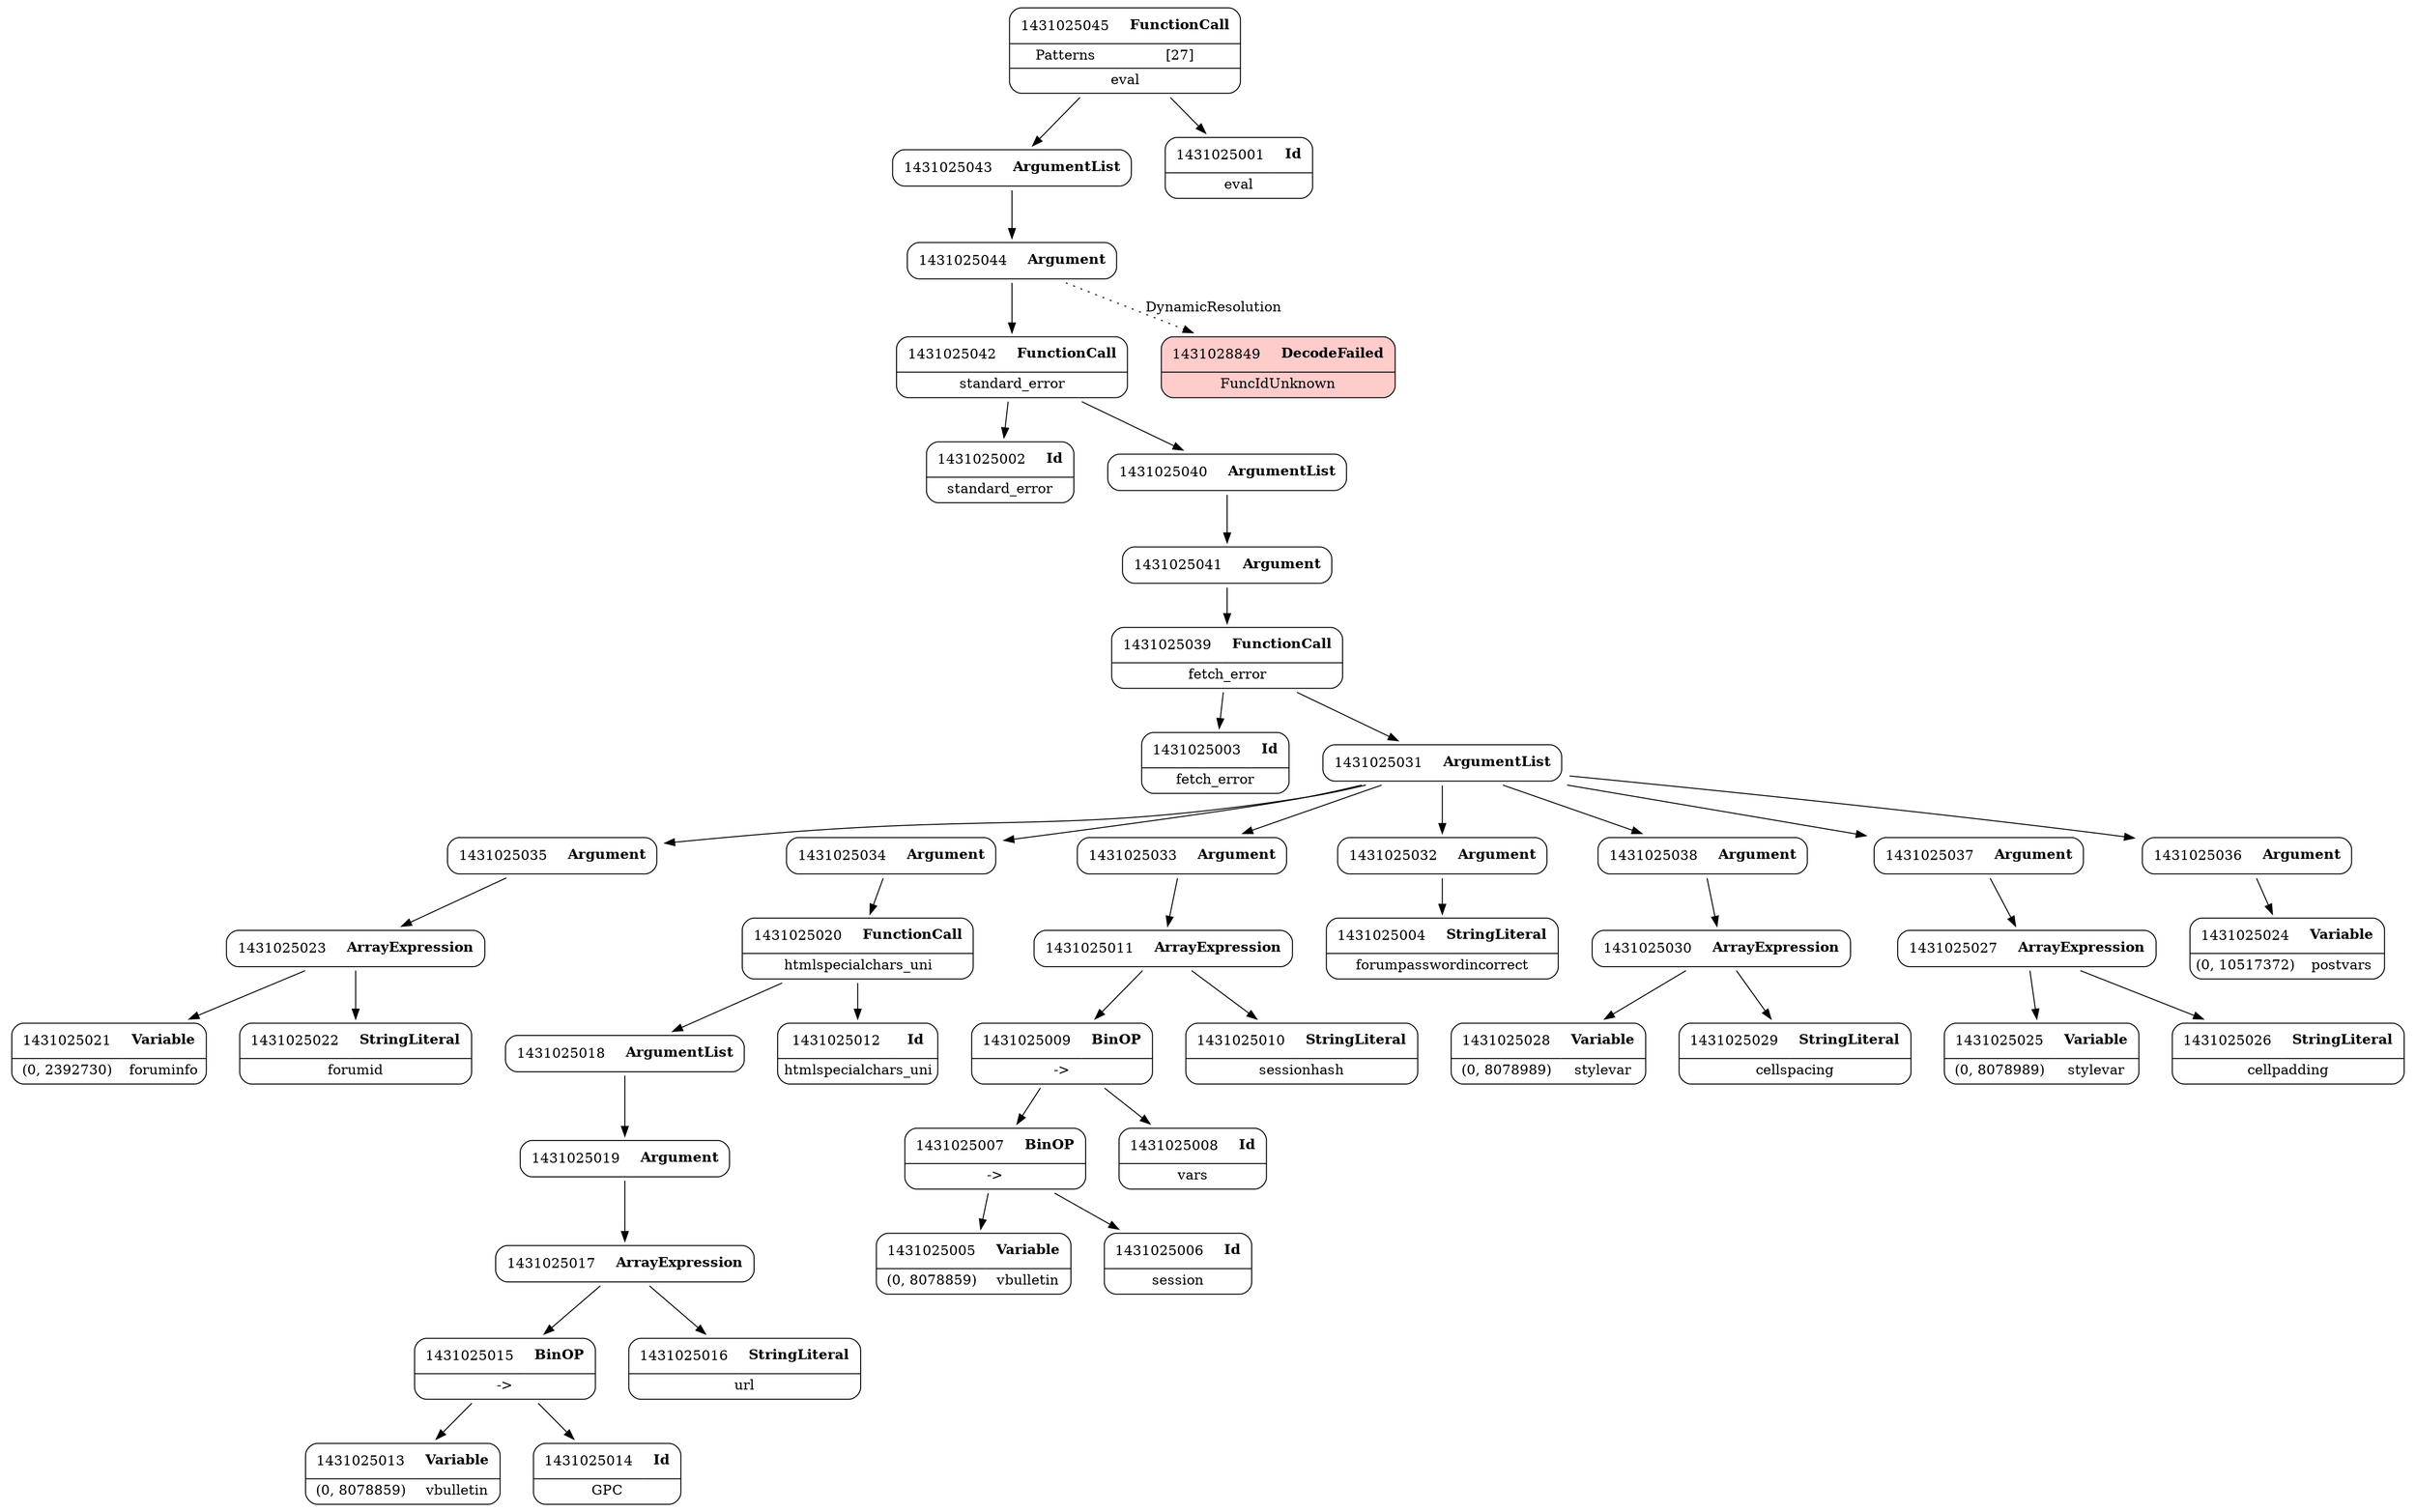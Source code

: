 digraph ast {
node [shape=none];
1431025035 [label=<<TABLE border='1' cellspacing='0' cellpadding='10' style='rounded' ><TR><TD border='0'>1431025035</TD><TD border='0'><B>Argument</B></TD></TR></TABLE>>];
1431025035 -> 1431025023 [weight=2];
1431025034 [label=<<TABLE border='1' cellspacing='0' cellpadding='10' style='rounded' ><TR><TD border='0'>1431025034</TD><TD border='0'><B>Argument</B></TD></TR></TABLE>>];
1431025034 -> 1431025020 [weight=2];
1431025033 [label=<<TABLE border='1' cellspacing='0' cellpadding='10' style='rounded' ><TR><TD border='0'>1431025033</TD><TD border='0'><B>Argument</B></TD></TR></TABLE>>];
1431025033 -> 1431025011 [weight=2];
1431025032 [label=<<TABLE border='1' cellspacing='0' cellpadding='10' style='rounded' ><TR><TD border='0'>1431025032</TD><TD border='0'><B>Argument</B></TD></TR></TABLE>>];
1431025032 -> 1431025004 [weight=2];
1431025039 [label=<<TABLE border='1' cellspacing='0' cellpadding='10' style='rounded' ><TR><TD border='0'>1431025039</TD><TD border='0'><B>FunctionCall</B></TD></TR><HR/><TR><TD border='0' cellpadding='5' colspan='2'>fetch_error</TD></TR></TABLE>>];
1431025039 -> 1431025003 [weight=2];
1431025039 -> 1431025031 [weight=2];
1431025038 [label=<<TABLE border='1' cellspacing='0' cellpadding='10' style='rounded' ><TR><TD border='0'>1431025038</TD><TD border='0'><B>Argument</B></TD></TR></TABLE>>];
1431025038 -> 1431025030 [weight=2];
1431025037 [label=<<TABLE border='1' cellspacing='0' cellpadding='10' style='rounded' ><TR><TD border='0'>1431025037</TD><TD border='0'><B>Argument</B></TD></TR></TABLE>>];
1431025037 -> 1431025027 [weight=2];
1431025036 [label=<<TABLE border='1' cellspacing='0' cellpadding='10' style='rounded' ><TR><TD border='0'>1431025036</TD><TD border='0'><B>Argument</B></TD></TR></TABLE>>];
1431025036 -> 1431025024 [weight=2];
1431025027 [label=<<TABLE border='1' cellspacing='0' cellpadding='10' style='rounded' ><TR><TD border='0'>1431025027</TD><TD border='0'><B>ArrayExpression</B></TD></TR></TABLE>>];
1431025027 -> 1431025025 [weight=2];
1431025027 -> 1431025026 [weight=2];
1431025026 [label=<<TABLE border='1' cellspacing='0' cellpadding='10' style='rounded' ><TR><TD border='0'>1431025026</TD><TD border='0'><B>StringLiteral</B></TD></TR><HR/><TR><TD border='0' cellpadding='5' colspan='2'>cellpadding</TD></TR></TABLE>>];
1431025025 [label=<<TABLE border='1' cellspacing='0' cellpadding='10' style='rounded' ><TR><TD border='0'>1431025025</TD><TD border='0'><B>Variable</B></TD></TR><HR/><TR><TD border='0' cellpadding='5'>(0, 8078989)</TD><TD border='0' cellpadding='5'>stylevar</TD></TR></TABLE>>];
1431025024 [label=<<TABLE border='1' cellspacing='0' cellpadding='10' style='rounded' ><TR><TD border='0'>1431025024</TD><TD border='0'><B>Variable</B></TD></TR><HR/><TR><TD border='0' cellpadding='5'>(0, 10517372)</TD><TD border='0' cellpadding='5'>postvars</TD></TR></TABLE>>];
1431025031 [label=<<TABLE border='1' cellspacing='0' cellpadding='10' style='rounded' ><TR><TD border='0'>1431025031</TD><TD border='0'><B>ArgumentList</B></TD></TR></TABLE>>];
1431025031 -> 1431025032 [weight=2];
1431025031 -> 1431025033 [weight=2];
1431025031 -> 1431025034 [weight=2];
1431025031 -> 1431025035 [weight=2];
1431025031 -> 1431025036 [weight=2];
1431025031 -> 1431025037 [weight=2];
1431025031 -> 1431025038 [weight=2];
1431025030 [label=<<TABLE border='1' cellspacing='0' cellpadding='10' style='rounded' ><TR><TD border='0'>1431025030</TD><TD border='0'><B>ArrayExpression</B></TD></TR></TABLE>>];
1431025030 -> 1431025028 [weight=2];
1431025030 -> 1431025029 [weight=2];
1431025029 [label=<<TABLE border='1' cellspacing='0' cellpadding='10' style='rounded' ><TR><TD border='0'>1431025029</TD><TD border='0'><B>StringLiteral</B></TD></TR><HR/><TR><TD border='0' cellpadding='5' colspan='2'>cellspacing</TD></TR></TABLE>>];
1431025028 [label=<<TABLE border='1' cellspacing='0' cellpadding='10' style='rounded' ><TR><TD border='0'>1431025028</TD><TD border='0'><B>Variable</B></TD></TR><HR/><TR><TD border='0' cellpadding='5'>(0, 8078989)</TD><TD border='0' cellpadding='5'>stylevar</TD></TR></TABLE>>];
1431025043 [label=<<TABLE border='1' cellspacing='0' cellpadding='10' style='rounded' ><TR><TD border='0'>1431025043</TD><TD border='0'><B>ArgumentList</B></TD></TR></TABLE>>];
1431025043 -> 1431025044 [weight=2];
1431025042 [label=<<TABLE border='1' cellspacing='0' cellpadding='10' style='rounded' ><TR><TD border='0'>1431025042</TD><TD border='0'><B>FunctionCall</B></TD></TR><HR/><TR><TD border='0' cellpadding='5' colspan='2'>standard_error</TD></TR></TABLE>>];
1431025042 -> 1431025002 [weight=2];
1431025042 -> 1431025040 [weight=2];
1431025041 [label=<<TABLE border='1' cellspacing='0' cellpadding='10' style='rounded' ><TR><TD border='0'>1431025041</TD><TD border='0'><B>Argument</B></TD></TR></TABLE>>];
1431025041 -> 1431025039 [weight=2];
1431025040 [label=<<TABLE border='1' cellspacing='0' cellpadding='10' style='rounded' ><TR><TD border='0'>1431025040</TD><TD border='0'><B>ArgumentList</B></TD></TR></TABLE>>];
1431025040 -> 1431025041 [weight=2];
1431025045 [label=<<TABLE border='1' cellspacing='0' cellpadding='10' style='rounded' ><TR><TD border='0'>1431025045</TD><TD border='0'><B>FunctionCall</B></TD></TR><HR/><TR><TD border='0' cellpadding='5'>Patterns</TD><TD border='0' cellpadding='5'>[27]</TD></TR><HR/><TR><TD border='0' cellpadding='5' colspan='2'>eval</TD></TR></TABLE>>];
1431025045 -> 1431025001 [weight=2];
1431025045 -> 1431025043 [weight=2];
1431025044 [label=<<TABLE border='1' cellspacing='0' cellpadding='10' style='rounded' ><TR><TD border='0'>1431025044</TD><TD border='0'><B>Argument</B></TD></TR></TABLE>>];
1431025044 -> 1431025042 [weight=2];
1431025044 -> 1431028849 [style=dotted,label=DynamicResolution];
1431025003 [label=<<TABLE border='1' cellspacing='0' cellpadding='10' style='rounded' ><TR><TD border='0'>1431025003</TD><TD border='0'><B>Id</B></TD></TR><HR/><TR><TD border='0' cellpadding='5' colspan='2'>fetch_error</TD></TR></TABLE>>];
1431025002 [label=<<TABLE border='1' cellspacing='0' cellpadding='10' style='rounded' ><TR><TD border='0'>1431025002</TD><TD border='0'><B>Id</B></TD></TR><HR/><TR><TD border='0' cellpadding='5' colspan='2'>standard_error</TD></TR></TABLE>>];
1431025001 [label=<<TABLE border='1' cellspacing='0' cellpadding='10' style='rounded' ><TR><TD border='0'>1431025001</TD><TD border='0'><B>Id</B></TD></TR><HR/><TR><TD border='0' cellpadding='5' colspan='2'>eval</TD></TR></TABLE>>];
1431025007 [label=<<TABLE border='1' cellspacing='0' cellpadding='10' style='rounded' ><TR><TD border='0'>1431025007</TD><TD border='0'><B>BinOP</B></TD></TR><HR/><TR><TD border='0' cellpadding='5' colspan='2'>-&gt;</TD></TR></TABLE>>];
1431025007 -> 1431025005 [weight=2];
1431025007 -> 1431025006 [weight=2];
1431025006 [label=<<TABLE border='1' cellspacing='0' cellpadding='10' style='rounded' ><TR><TD border='0'>1431025006</TD><TD border='0'><B>Id</B></TD></TR><HR/><TR><TD border='0' cellpadding='5' colspan='2'>session</TD></TR></TABLE>>];
1431025005 [label=<<TABLE border='1' cellspacing='0' cellpadding='10' style='rounded' ><TR><TD border='0'>1431025005</TD><TD border='0'><B>Variable</B></TD></TR><HR/><TR><TD border='0' cellpadding='5'>(0, 8078859)</TD><TD border='0' cellpadding='5'>vbulletin</TD></TR></TABLE>>];
1431025004 [label=<<TABLE border='1' cellspacing='0' cellpadding='10' style='rounded' ><TR><TD border='0'>1431025004</TD><TD border='0'><B>StringLiteral</B></TD></TR><HR/><TR><TD border='0' cellpadding='5' colspan='2'>forumpasswordincorrect</TD></TR></TABLE>>];
1431025019 [label=<<TABLE border='1' cellspacing='0' cellpadding='10' style='rounded' ><TR><TD border='0'>1431025019</TD><TD border='0'><B>Argument</B></TD></TR></TABLE>>];
1431025019 -> 1431025017 [weight=2];
1431025018 [label=<<TABLE border='1' cellspacing='0' cellpadding='10' style='rounded' ><TR><TD border='0'>1431025018</TD><TD border='0'><B>ArgumentList</B></TD></TR></TABLE>>];
1431025018 -> 1431025019 [weight=2];
1431025017 [label=<<TABLE border='1' cellspacing='0' cellpadding='10' style='rounded' ><TR><TD border='0'>1431025017</TD><TD border='0'><B>ArrayExpression</B></TD></TR></TABLE>>];
1431025017 -> 1431025015 [weight=2];
1431025017 -> 1431025016 [weight=2];
1431025016 [label=<<TABLE border='1' cellspacing='0' cellpadding='10' style='rounded' ><TR><TD border='0'>1431025016</TD><TD border='0'><B>StringLiteral</B></TD></TR><HR/><TR><TD border='0' cellpadding='5' colspan='2'>url</TD></TR></TABLE>>];
1431025023 [label=<<TABLE border='1' cellspacing='0' cellpadding='10' style='rounded' ><TR><TD border='0'>1431025023</TD><TD border='0'><B>ArrayExpression</B></TD></TR></TABLE>>];
1431025023 -> 1431025021 [weight=2];
1431025023 -> 1431025022 [weight=2];
1431025022 [label=<<TABLE border='1' cellspacing='0' cellpadding='10' style='rounded' ><TR><TD border='0'>1431025022</TD><TD border='0'><B>StringLiteral</B></TD></TR><HR/><TR><TD border='0' cellpadding='5' colspan='2'>forumid</TD></TR></TABLE>>];
1431025021 [label=<<TABLE border='1' cellspacing='0' cellpadding='10' style='rounded' ><TR><TD border='0'>1431025021</TD><TD border='0'><B>Variable</B></TD></TR><HR/><TR><TD border='0' cellpadding='5'>(0, 2392730)</TD><TD border='0' cellpadding='5'>foruminfo</TD></TR></TABLE>>];
1431025020 [label=<<TABLE border='1' cellspacing='0' cellpadding='10' style='rounded' ><TR><TD border='0'>1431025020</TD><TD border='0'><B>FunctionCall</B></TD></TR><HR/><TR><TD border='0' cellpadding='5' colspan='2'>htmlspecialchars_uni</TD></TR></TABLE>>];
1431025020 -> 1431025012 [weight=2];
1431025020 -> 1431025018 [weight=2];
1431025011 [label=<<TABLE border='1' cellspacing='0' cellpadding='10' style='rounded' ><TR><TD border='0'>1431025011</TD><TD border='0'><B>ArrayExpression</B></TD></TR></TABLE>>];
1431025011 -> 1431025009 [weight=2];
1431025011 -> 1431025010 [weight=2];
1431025010 [label=<<TABLE border='1' cellspacing='0' cellpadding='10' style='rounded' ><TR><TD border='0'>1431025010</TD><TD border='0'><B>StringLiteral</B></TD></TR><HR/><TR><TD border='0' cellpadding='5' colspan='2'>sessionhash</TD></TR></TABLE>>];
1431025009 [label=<<TABLE border='1' cellspacing='0' cellpadding='10' style='rounded' ><TR><TD border='0'>1431025009</TD><TD border='0'><B>BinOP</B></TD></TR><HR/><TR><TD border='0' cellpadding='5' colspan='2'>-&gt;</TD></TR></TABLE>>];
1431025009 -> 1431025007 [weight=2];
1431025009 -> 1431025008 [weight=2];
1431028849 [label=<<TABLE border='1' cellspacing='0' cellpadding='10' style='rounded' bgcolor='#FFCCCC' ><TR><TD border='0'>1431028849</TD><TD border='0'><B>DecodeFailed</B></TD></TR><HR/><TR><TD border='0' cellpadding='5' colspan='2'>FuncIdUnknown</TD></TR></TABLE>>];
1431025008 [label=<<TABLE border='1' cellspacing='0' cellpadding='10' style='rounded' ><TR><TD border='0'>1431025008</TD><TD border='0'><B>Id</B></TD></TR><HR/><TR><TD border='0' cellpadding='5' colspan='2'>vars</TD></TR></TABLE>>];
1431025015 [label=<<TABLE border='1' cellspacing='0' cellpadding='10' style='rounded' ><TR><TD border='0'>1431025015</TD><TD border='0'><B>BinOP</B></TD></TR><HR/><TR><TD border='0' cellpadding='5' colspan='2'>-&gt;</TD></TR></TABLE>>];
1431025015 -> 1431025013 [weight=2];
1431025015 -> 1431025014 [weight=2];
1431025014 [label=<<TABLE border='1' cellspacing='0' cellpadding='10' style='rounded' ><TR><TD border='0'>1431025014</TD><TD border='0'><B>Id</B></TD></TR><HR/><TR><TD border='0' cellpadding='5' colspan='2'>GPC</TD></TR></TABLE>>];
1431025013 [label=<<TABLE border='1' cellspacing='0' cellpadding='10' style='rounded' ><TR><TD border='0'>1431025013</TD><TD border='0'><B>Variable</B></TD></TR><HR/><TR><TD border='0' cellpadding='5'>(0, 8078859)</TD><TD border='0' cellpadding='5'>vbulletin</TD></TR></TABLE>>];
1431025012 [label=<<TABLE border='1' cellspacing='0' cellpadding='10' style='rounded' ><TR><TD border='0'>1431025012</TD><TD border='0'><B>Id</B></TD></TR><HR/><TR><TD border='0' cellpadding='5' colspan='2'>htmlspecialchars_uni</TD></TR></TABLE>>];
}
